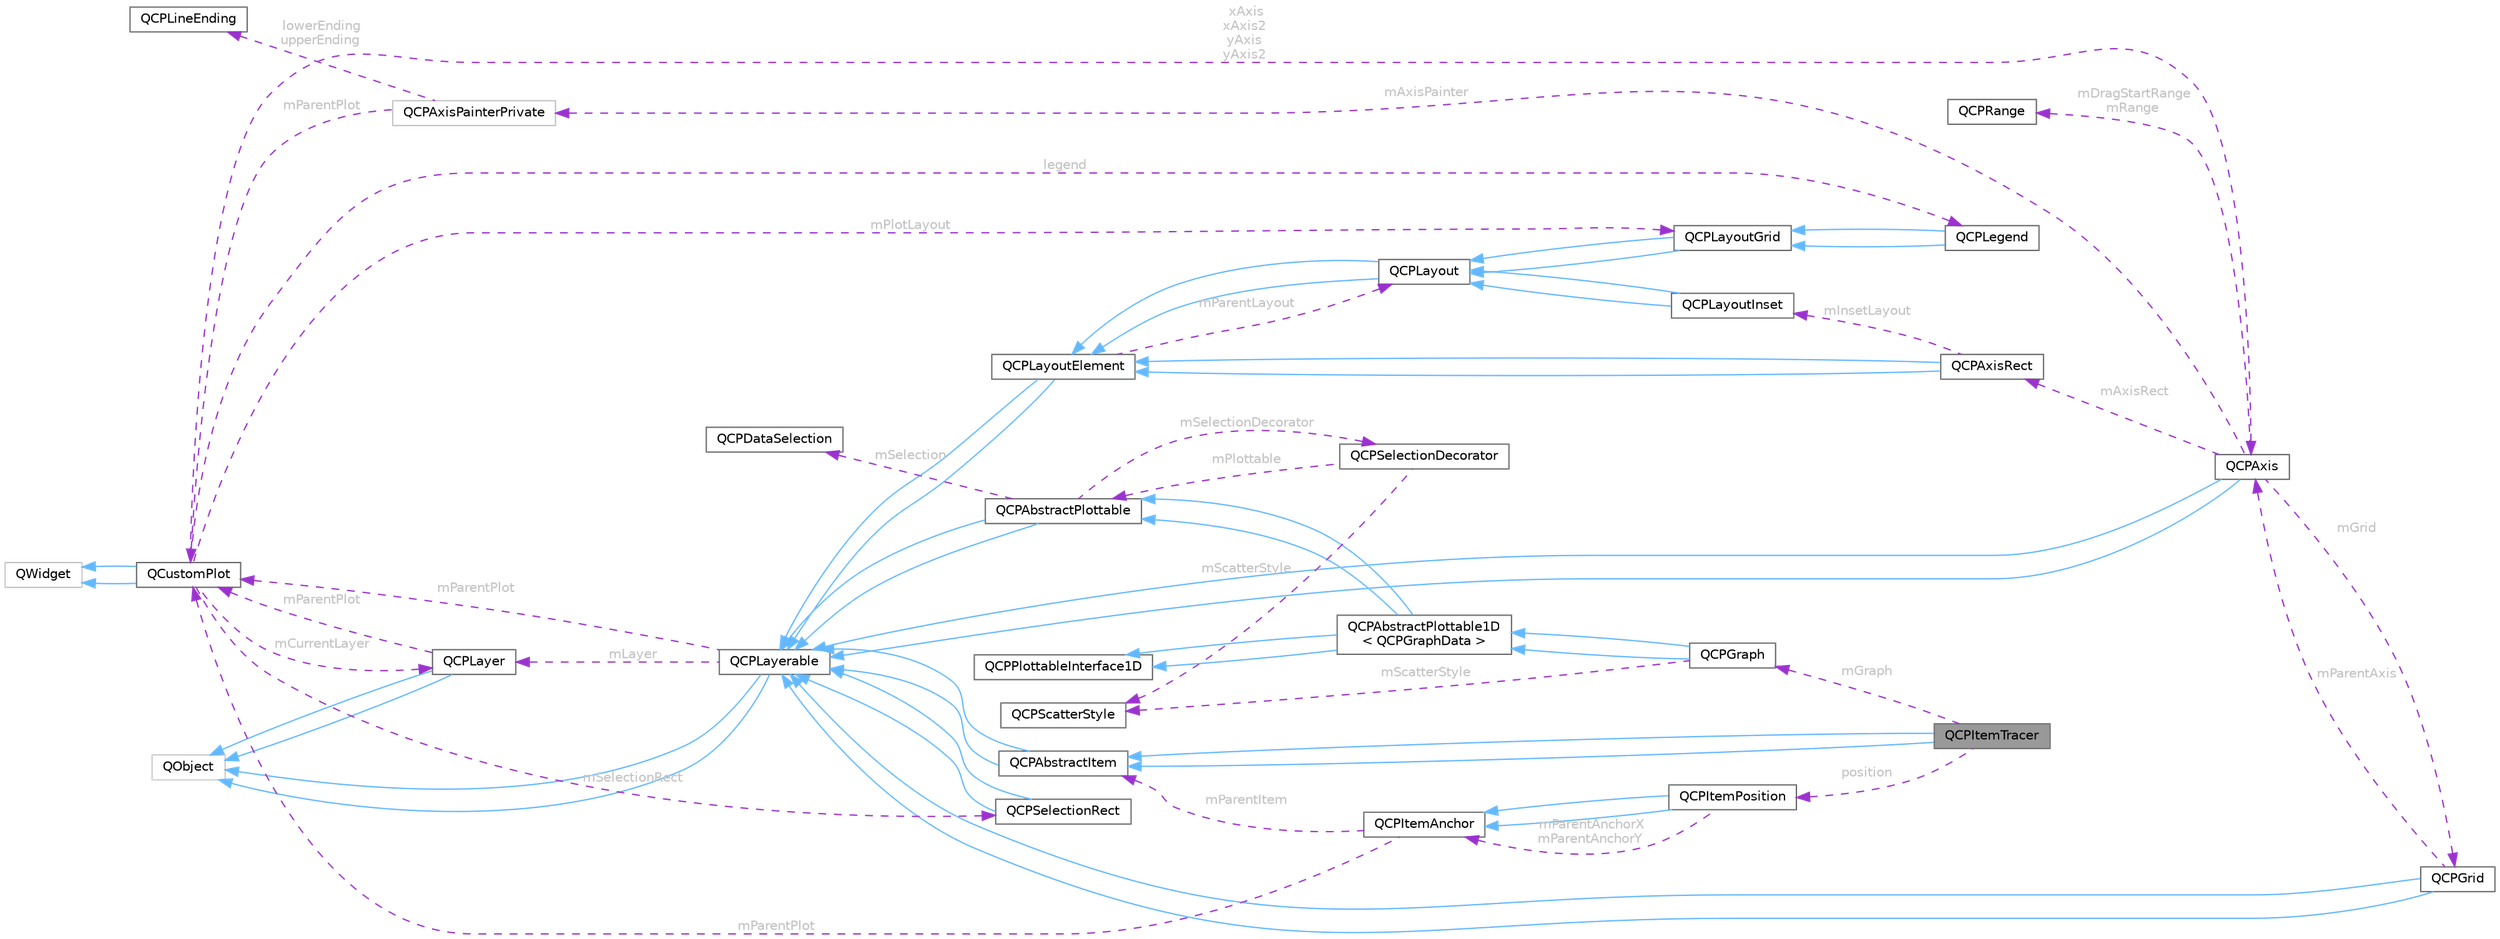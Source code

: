 digraph "QCPItemTracer"
{
 // LATEX_PDF_SIZE
  bgcolor="transparent";
  edge [fontname=Helvetica,fontsize=10,labelfontname=Helvetica,labelfontsize=10];
  node [fontname=Helvetica,fontsize=10,shape=box,height=0.2,width=0.4];
  rankdir="LR";
  Node1 [id="Node000001",label="QCPItemTracer",height=0.2,width=0.4,color="gray40", fillcolor="grey60", style="filled", fontcolor="black",tooltip="Item that sticks to QCPGraph data points."];
  Node2 -> Node1 [id="edge66_Node000001_Node000002",dir="back",color="steelblue1",style="solid",tooltip=" "];
  Node2 [id="Node000002",label="QCPAbstractItem",height=0.2,width=0.4,color="gray40", fillcolor="white", style="filled",URL="$class_q_c_p_abstract_item.html",tooltip="The abstract base class for all items in a plot."];
  Node3 -> Node2 [id="edge67_Node000002_Node000003",dir="back",color="steelblue1",style="solid",tooltip=" "];
  Node3 [id="Node000003",label="QCPLayerable",height=0.2,width=0.4,color="gray40", fillcolor="white", style="filled",URL="$class_q_c_p_layerable.html",tooltip="Base class for all drawable objects."];
  Node4 -> Node3 [id="edge68_Node000003_Node000004",dir="back",color="steelblue1",style="solid",tooltip=" "];
  Node4 [id="Node000004",label="QObject",height=0.2,width=0.4,color="grey75", fillcolor="white", style="filled",tooltip=" "];
  Node4 -> Node3 [id="edge69_Node000003_Node000004",dir="back",color="steelblue1",style="solid",tooltip=" "];
  Node5 -> Node3 [id="edge70_Node000003_Node000005",dir="back",color="darkorchid3",style="dashed",tooltip=" ",label=" mParentPlot",fontcolor="grey" ];
  Node5 [id="Node000005",label="QCustomPlot",height=0.2,width=0.4,color="gray40", fillcolor="white", style="filled",URL="$class_q_custom_plot.html",tooltip="The central class of the library. This is the QWidget which displays the plot and interacts with the ..."];
  Node6 -> Node5 [id="edge71_Node000005_Node000006",dir="back",color="steelblue1",style="solid",tooltip=" "];
  Node6 [id="Node000006",label="QWidget",height=0.2,width=0.4,color="grey75", fillcolor="white", style="filled",tooltip=" "];
  Node6 -> Node5 [id="edge72_Node000005_Node000006",dir="back",color="steelblue1",style="solid",tooltip=" "];
  Node7 -> Node5 [id="edge73_Node000005_Node000007",dir="back",color="darkorchid3",style="dashed",tooltip=" ",label=" xAxis\nxAxis2\nyAxis\nyAxis2",fontcolor="grey" ];
  Node7 [id="Node000007",label="QCPAxis",height=0.2,width=0.4,color="gray40", fillcolor="white", style="filled",URL="$class_q_c_p_axis.html",tooltip="Manages a single axis inside a QCustomPlot."];
  Node3 -> Node7 [id="edge74_Node000007_Node000003",dir="back",color="steelblue1",style="solid",tooltip=" "];
  Node3 -> Node7 [id="edge75_Node000007_Node000003",dir="back",color="steelblue1",style="solid",tooltip=" "];
  Node8 -> Node7 [id="edge76_Node000007_Node000008",dir="back",color="darkorchid3",style="dashed",tooltip=" ",label=" mAxisRect",fontcolor="grey" ];
  Node8 [id="Node000008",label="QCPAxisRect",height=0.2,width=0.4,color="gray40", fillcolor="white", style="filled",URL="$class_q_c_p_axis_rect.html",tooltip="Holds multiple axes and arranges them in a rectangular shape."];
  Node9 -> Node8 [id="edge77_Node000008_Node000009",dir="back",color="steelblue1",style="solid",tooltip=" "];
  Node9 [id="Node000009",label="QCPLayoutElement",height=0.2,width=0.4,color="gray40", fillcolor="white", style="filled",URL="$class_q_c_p_layout_element.html",tooltip="The abstract base class for all objects that form the layout system."];
  Node3 -> Node9 [id="edge78_Node000009_Node000003",dir="back",color="steelblue1",style="solid",tooltip=" "];
  Node3 -> Node9 [id="edge79_Node000009_Node000003",dir="back",color="steelblue1",style="solid",tooltip=" "];
  Node10 -> Node9 [id="edge80_Node000009_Node000010",dir="back",color="darkorchid3",style="dashed",tooltip=" ",label=" mParentLayout",fontcolor="grey" ];
  Node10 [id="Node000010",label="QCPLayout",height=0.2,width=0.4,color="gray40", fillcolor="white", style="filled",URL="$class_q_c_p_layout.html",tooltip="The abstract base class for layouts."];
  Node9 -> Node10 [id="edge81_Node000010_Node000009",dir="back",color="steelblue1",style="solid",tooltip=" "];
  Node9 -> Node10 [id="edge82_Node000010_Node000009",dir="back",color="steelblue1",style="solid",tooltip=" "];
  Node9 -> Node8 [id="edge83_Node000008_Node000009",dir="back",color="steelblue1",style="solid",tooltip=" "];
  Node11 -> Node8 [id="edge84_Node000008_Node000011",dir="back",color="darkorchid3",style="dashed",tooltip=" ",label=" mInsetLayout",fontcolor="grey" ];
  Node11 [id="Node000011",label="QCPLayoutInset",height=0.2,width=0.4,color="gray40", fillcolor="white", style="filled",URL="$class_q_c_p_layout_inset.html",tooltip="A layout that places child elements aligned to the border or arbitrarily positioned."];
  Node10 -> Node11 [id="edge85_Node000011_Node000010",dir="back",color="steelblue1",style="solid",tooltip=" "];
  Node10 -> Node11 [id="edge86_Node000011_Node000010",dir="back",color="steelblue1",style="solid",tooltip=" "];
  Node12 -> Node7 [id="edge87_Node000007_Node000012",dir="back",color="darkorchid3",style="dashed",tooltip=" ",label=" mDragStartRange\nmRange",fontcolor="grey" ];
  Node12 [id="Node000012",label="QCPRange",height=0.2,width=0.4,color="gray40", fillcolor="white", style="filled",URL="$class_q_c_p_range.html",tooltip="Represents the range an axis is encompassing."];
  Node13 -> Node7 [id="edge88_Node000007_Node000013",dir="back",color="darkorchid3",style="dashed",tooltip=" ",label=" mGrid",fontcolor="grey" ];
  Node13 [id="Node000013",label="QCPGrid",height=0.2,width=0.4,color="gray40", fillcolor="white", style="filled",URL="$class_q_c_p_grid.html",tooltip="Responsible for drawing the grid of a QCPAxis."];
  Node3 -> Node13 [id="edge89_Node000013_Node000003",dir="back",color="steelblue1",style="solid",tooltip=" "];
  Node3 -> Node13 [id="edge90_Node000013_Node000003",dir="back",color="steelblue1",style="solid",tooltip=" "];
  Node7 -> Node13 [id="edge91_Node000013_Node000007",dir="back",color="darkorchid3",style="dashed",tooltip=" ",label=" mParentAxis",fontcolor="grey" ];
  Node14 -> Node7 [id="edge92_Node000007_Node000014",dir="back",color="darkorchid3",style="dashed",tooltip=" ",label=" mAxisPainter",fontcolor="grey" ];
  Node14 [id="Node000014",label="QCPAxisPainterPrivate",height=0.2,width=0.4,color="grey75", fillcolor="white", style="filled",URL="$class_q_c_p_axis_painter_private.html",tooltip=" "];
  Node15 -> Node14 [id="edge93_Node000014_Node000015",dir="back",color="darkorchid3",style="dashed",tooltip=" ",label=" lowerEnding\nupperEnding",fontcolor="grey" ];
  Node15 [id="Node000015",label="QCPLineEnding",height=0.2,width=0.4,color="gray40", fillcolor="white", style="filled",URL="$class_q_c_p_line_ending.html",tooltip="Handles the different ending decorations for line-like items."];
  Node5 -> Node14 [id="edge94_Node000014_Node000005",dir="back",color="darkorchid3",style="dashed",tooltip=" ",label=" mParentPlot",fontcolor="grey" ];
  Node16 -> Node5 [id="edge95_Node000005_Node000016",dir="back",color="darkorchid3",style="dashed",tooltip=" ",label=" legend",fontcolor="grey" ];
  Node16 [id="Node000016",label="QCPLegend",height=0.2,width=0.4,color="gray40", fillcolor="white", style="filled",URL="$class_q_c_p_legend.html",tooltip="Manages a legend inside a QCustomPlot."];
  Node17 -> Node16 [id="edge96_Node000016_Node000017",dir="back",color="steelblue1",style="solid",tooltip=" "];
  Node17 [id="Node000017",label="QCPLayoutGrid",height=0.2,width=0.4,color="gray40", fillcolor="white", style="filled",URL="$class_q_c_p_layout_grid.html",tooltip="A layout that arranges child elements in a grid."];
  Node10 -> Node17 [id="edge97_Node000017_Node000010",dir="back",color="steelblue1",style="solid",tooltip=" "];
  Node10 -> Node17 [id="edge98_Node000017_Node000010",dir="back",color="steelblue1",style="solid",tooltip=" "];
  Node17 -> Node16 [id="edge99_Node000016_Node000017",dir="back",color="steelblue1",style="solid",tooltip=" "];
  Node17 -> Node5 [id="edge100_Node000005_Node000017",dir="back",color="darkorchid3",style="dashed",tooltip=" ",label=" mPlotLayout",fontcolor="grey" ];
  Node18 -> Node5 [id="edge101_Node000005_Node000018",dir="back",color="darkorchid3",style="dashed",tooltip=" ",label=" mCurrentLayer",fontcolor="grey" ];
  Node18 [id="Node000018",label="QCPLayer",height=0.2,width=0.4,color="gray40", fillcolor="white", style="filled",URL="$class_q_c_p_layer.html",tooltip="A layer that may contain objects, to control the rendering order."];
  Node4 -> Node18 [id="edge102_Node000018_Node000004",dir="back",color="steelblue1",style="solid",tooltip=" "];
  Node4 -> Node18 [id="edge103_Node000018_Node000004",dir="back",color="steelblue1",style="solid",tooltip=" "];
  Node5 -> Node18 [id="edge104_Node000018_Node000005",dir="back",color="darkorchid3",style="dashed",tooltip=" ",label=" mParentPlot",fontcolor="grey" ];
  Node19 -> Node5 [id="edge105_Node000005_Node000019",dir="back",color="darkorchid3",style="dashed",tooltip=" ",label=" mSelectionRect",fontcolor="grey" ];
  Node19 [id="Node000019",label="QCPSelectionRect",height=0.2,width=0.4,color="gray40", fillcolor="white", style="filled",URL="$class_q_c_p_selection_rect.html",tooltip="Provides rect/rubber-band data selection and range zoom interaction."];
  Node3 -> Node19 [id="edge106_Node000019_Node000003",dir="back",color="steelblue1",style="solid",tooltip=" "];
  Node3 -> Node19 [id="edge107_Node000019_Node000003",dir="back",color="steelblue1",style="solid",tooltip=" "];
  Node18 -> Node3 [id="edge108_Node000003_Node000018",dir="back",color="darkorchid3",style="dashed",tooltip=" ",label=" mLayer",fontcolor="grey" ];
  Node3 -> Node2 [id="edge109_Node000002_Node000003",dir="back",color="steelblue1",style="solid",tooltip=" "];
  Node2 -> Node1 [id="edge110_Node000001_Node000002",dir="back",color="steelblue1",style="solid",tooltip=" "];
  Node20 -> Node1 [id="edge111_Node000001_Node000020",dir="back",color="darkorchid3",style="dashed",tooltip=" ",label=" position",fontcolor="grey" ];
  Node20 [id="Node000020",label="QCPItemPosition",height=0.2,width=0.4,color="gray40", fillcolor="white", style="filled",URL="$class_q_c_p_item_position.html",tooltip="Manages the position of an item."];
  Node21 -> Node20 [id="edge112_Node000020_Node000021",dir="back",color="steelblue1",style="solid",tooltip=" "];
  Node21 [id="Node000021",label="QCPItemAnchor",height=0.2,width=0.4,color="gray40", fillcolor="white", style="filled",URL="$class_q_c_p_item_anchor.html",tooltip="An anchor of an item to which positions can be attached to."];
  Node5 -> Node21 [id="edge113_Node000021_Node000005",dir="back",color="darkorchid3",style="dashed",tooltip=" ",label=" mParentPlot",fontcolor="grey" ];
  Node2 -> Node21 [id="edge114_Node000021_Node000002",dir="back",color="darkorchid3",style="dashed",tooltip=" ",label=" mParentItem",fontcolor="grey" ];
  Node21 -> Node20 [id="edge115_Node000020_Node000021",dir="back",color="steelblue1",style="solid",tooltip=" "];
  Node21 -> Node20 [id="edge116_Node000020_Node000021",dir="back",color="darkorchid3",style="dashed",tooltip=" ",label=" mParentAnchorX\nmParentAnchorY",fontcolor="grey" ];
  Node22 -> Node1 [id="edge117_Node000001_Node000022",dir="back",color="darkorchid3",style="dashed",tooltip=" ",label=" mGraph",fontcolor="grey" ];
  Node22 [id="Node000022",label="QCPGraph",height=0.2,width=0.4,color="gray40", fillcolor="white", style="filled",URL="$class_q_c_p_graph.html",tooltip="A plottable representing a graph in a plot."];
  Node23 -> Node22 [id="edge118_Node000022_Node000023",dir="back",color="steelblue1",style="solid",tooltip=" "];
  Node23 [id="Node000023",label="QCPAbstractPlottable1D\l\< QCPGraphData \>",height=0.2,width=0.4,color="gray40", fillcolor="white", style="filled",URL="$class_q_c_p_abstract_plottable1_d.html",tooltip=" "];
  Node24 -> Node23 [id="edge119_Node000023_Node000024",dir="back",color="steelblue1",style="solid",tooltip=" "];
  Node24 [id="Node000024",label="QCPAbstractPlottable",height=0.2,width=0.4,color="gray40", fillcolor="white", style="filled",URL="$class_q_c_p_abstract_plottable.html",tooltip="The abstract base class for all data representing objects in a plot."];
  Node3 -> Node24 [id="edge120_Node000024_Node000003",dir="back",color="steelblue1",style="solid",tooltip=" "];
  Node3 -> Node24 [id="edge121_Node000024_Node000003",dir="back",color="steelblue1",style="solid",tooltip=" "];
  Node25 -> Node24 [id="edge122_Node000024_Node000025",dir="back",color="darkorchid3",style="dashed",tooltip=" ",label=" mSelection",fontcolor="grey" ];
  Node25 [id="Node000025",label="QCPDataSelection",height=0.2,width=0.4,color="gray40", fillcolor="white", style="filled",URL="$class_q_c_p_data_selection.html",tooltip="Describes a data set by holding multiple QCPDataRange instances."];
  Node26 -> Node24 [id="edge123_Node000024_Node000026",dir="back",color="darkorchid3",style="dashed",tooltip=" ",label=" mSelectionDecorator",fontcolor="grey" ];
  Node26 [id="Node000026",label="QCPSelectionDecorator",height=0.2,width=0.4,color="gray40", fillcolor="white", style="filled",URL="$class_q_c_p_selection_decorator.html",tooltip="Controls how a plottable's data selection is drawn."];
  Node27 -> Node26 [id="edge124_Node000026_Node000027",dir="back",color="darkorchid3",style="dashed",tooltip=" ",label=" mScatterStyle",fontcolor="grey" ];
  Node27 [id="Node000027",label="QCPScatterStyle",height=0.2,width=0.4,color="gray40", fillcolor="white", style="filled",URL="$class_q_c_p_scatter_style.html",tooltip="Represents the visual appearance of scatter points."];
  Node24 -> Node26 [id="edge125_Node000026_Node000024",dir="back",color="darkorchid3",style="dashed",tooltip=" ",label=" mPlottable",fontcolor="grey" ];
  Node28 -> Node23 [id="edge126_Node000023_Node000028",dir="back",color="steelblue1",style="solid",tooltip=" "];
  Node28 [id="Node000028",label="QCPPlottableInterface1D",height=0.2,width=0.4,color="gray40", fillcolor="white", style="filled",URL="$class_q_c_p_plottable_interface1_d.html",tooltip="Defines an abstract interface for one-dimensional plottables."];
  Node24 -> Node23 [id="edge127_Node000023_Node000024",dir="back",color="steelblue1",style="solid",tooltip=" "];
  Node28 -> Node23 [id="edge128_Node000023_Node000028",dir="back",color="steelblue1",style="solid",tooltip=" "];
  Node23 -> Node22 [id="edge129_Node000022_Node000023",dir="back",color="steelblue1",style="solid",tooltip=" "];
  Node27 -> Node22 [id="edge130_Node000022_Node000027",dir="back",color="darkorchid3",style="dashed",tooltip=" ",label=" mScatterStyle",fontcolor="grey" ];
}
